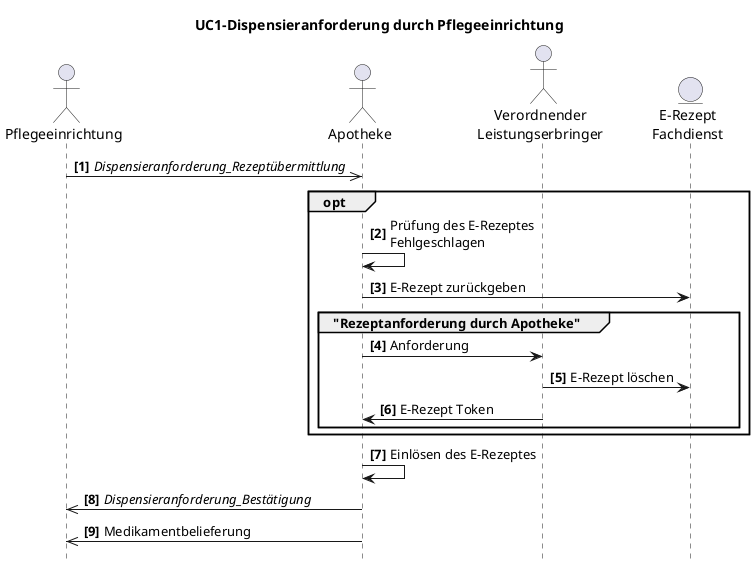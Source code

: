 @startuml name = "UC1-Rezeptanforderung-Pflege"

skinparam maxMessageSize 200

actor "Pflegeeinrichtung" as Pflegeeinrichtung
actor Apotheke
actor "Verordnender\nLeistungserbringer" as Arzt
entity "E-Rezept\nFachdienst" as FD

title UC1-Dispensieranforderung durch Pflegeeinrichtung
hide footbox
autonumber "<b>[0]"

Pflegeeinrichtung ->> Apotheke: //Dispensieranforderung_Rezeptübermittlung//

opt
 Apotheke -> Apotheke: Prüfung des E-Rezeptes Fehlgeschlagen
 Apotheke -> FD: E-Rezept zurückgeben
 group "Rezeptanforderung durch Apotheke"
  Apotheke -> Arzt: Anforderung
  Arzt -> FD: E-Rezept löschen
  Arzt -> Apotheke: E-Rezept Token
 end
end

Apotheke -> Apotheke: Einlösen des E-Rezeptes

Apotheke ->> Pflegeeinrichtung: //Dispensieranforderung_Bestätigung//
Apotheke ->> Pflegeeinrichtung: Medikamentbelieferung

@enduml